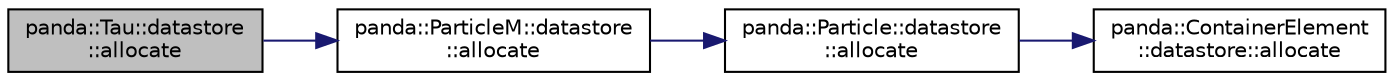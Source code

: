 digraph "panda::Tau::datastore::allocate"
{
 // INTERACTIVE_SVG=YES
  edge [fontname="Helvetica",fontsize="10",labelfontname="Helvetica",labelfontsize="10"];
  node [fontname="Helvetica",fontsize="10",shape=record];
  rankdir="LR";
  Node1 [label="panda::Tau::datastore\l::allocate",height=0.2,width=0.4,color="black", fillcolor="grey75", style="filled" fontcolor="black"];
  Node1 -> Node2 [color="midnightblue",fontsize="10",style="solid"];
  Node2 [label="panda::ParticleM::datastore\l::allocate",height=0.2,width=0.4,color="black", fillcolor="white", style="filled",URL="$structpanda_1_1ParticleM_1_1datastore.html#aafc17a88cf8425ff45a00b5fd2eb5751"];
  Node2 -> Node3 [color="midnightblue",fontsize="10",style="solid"];
  Node3 [label="panda::Particle::datastore\l::allocate",height=0.2,width=0.4,color="black", fillcolor="white", style="filled",URL="$structpanda_1_1Particle_1_1datastore.html#aab4009a97b5f3cc30eaf61cd7dbf2e3d"];
  Node3 -> Node4 [color="midnightblue",fontsize="10",style="solid"];
  Node4 [label="panda::ContainerElement\l::datastore::allocate",height=0.2,width=0.4,color="black", fillcolor="white", style="filled",URL="$structpanda_1_1ContainerElement_1_1datastore.html#ae203568d73154e9890a7d6d00e6b6301"];
}
